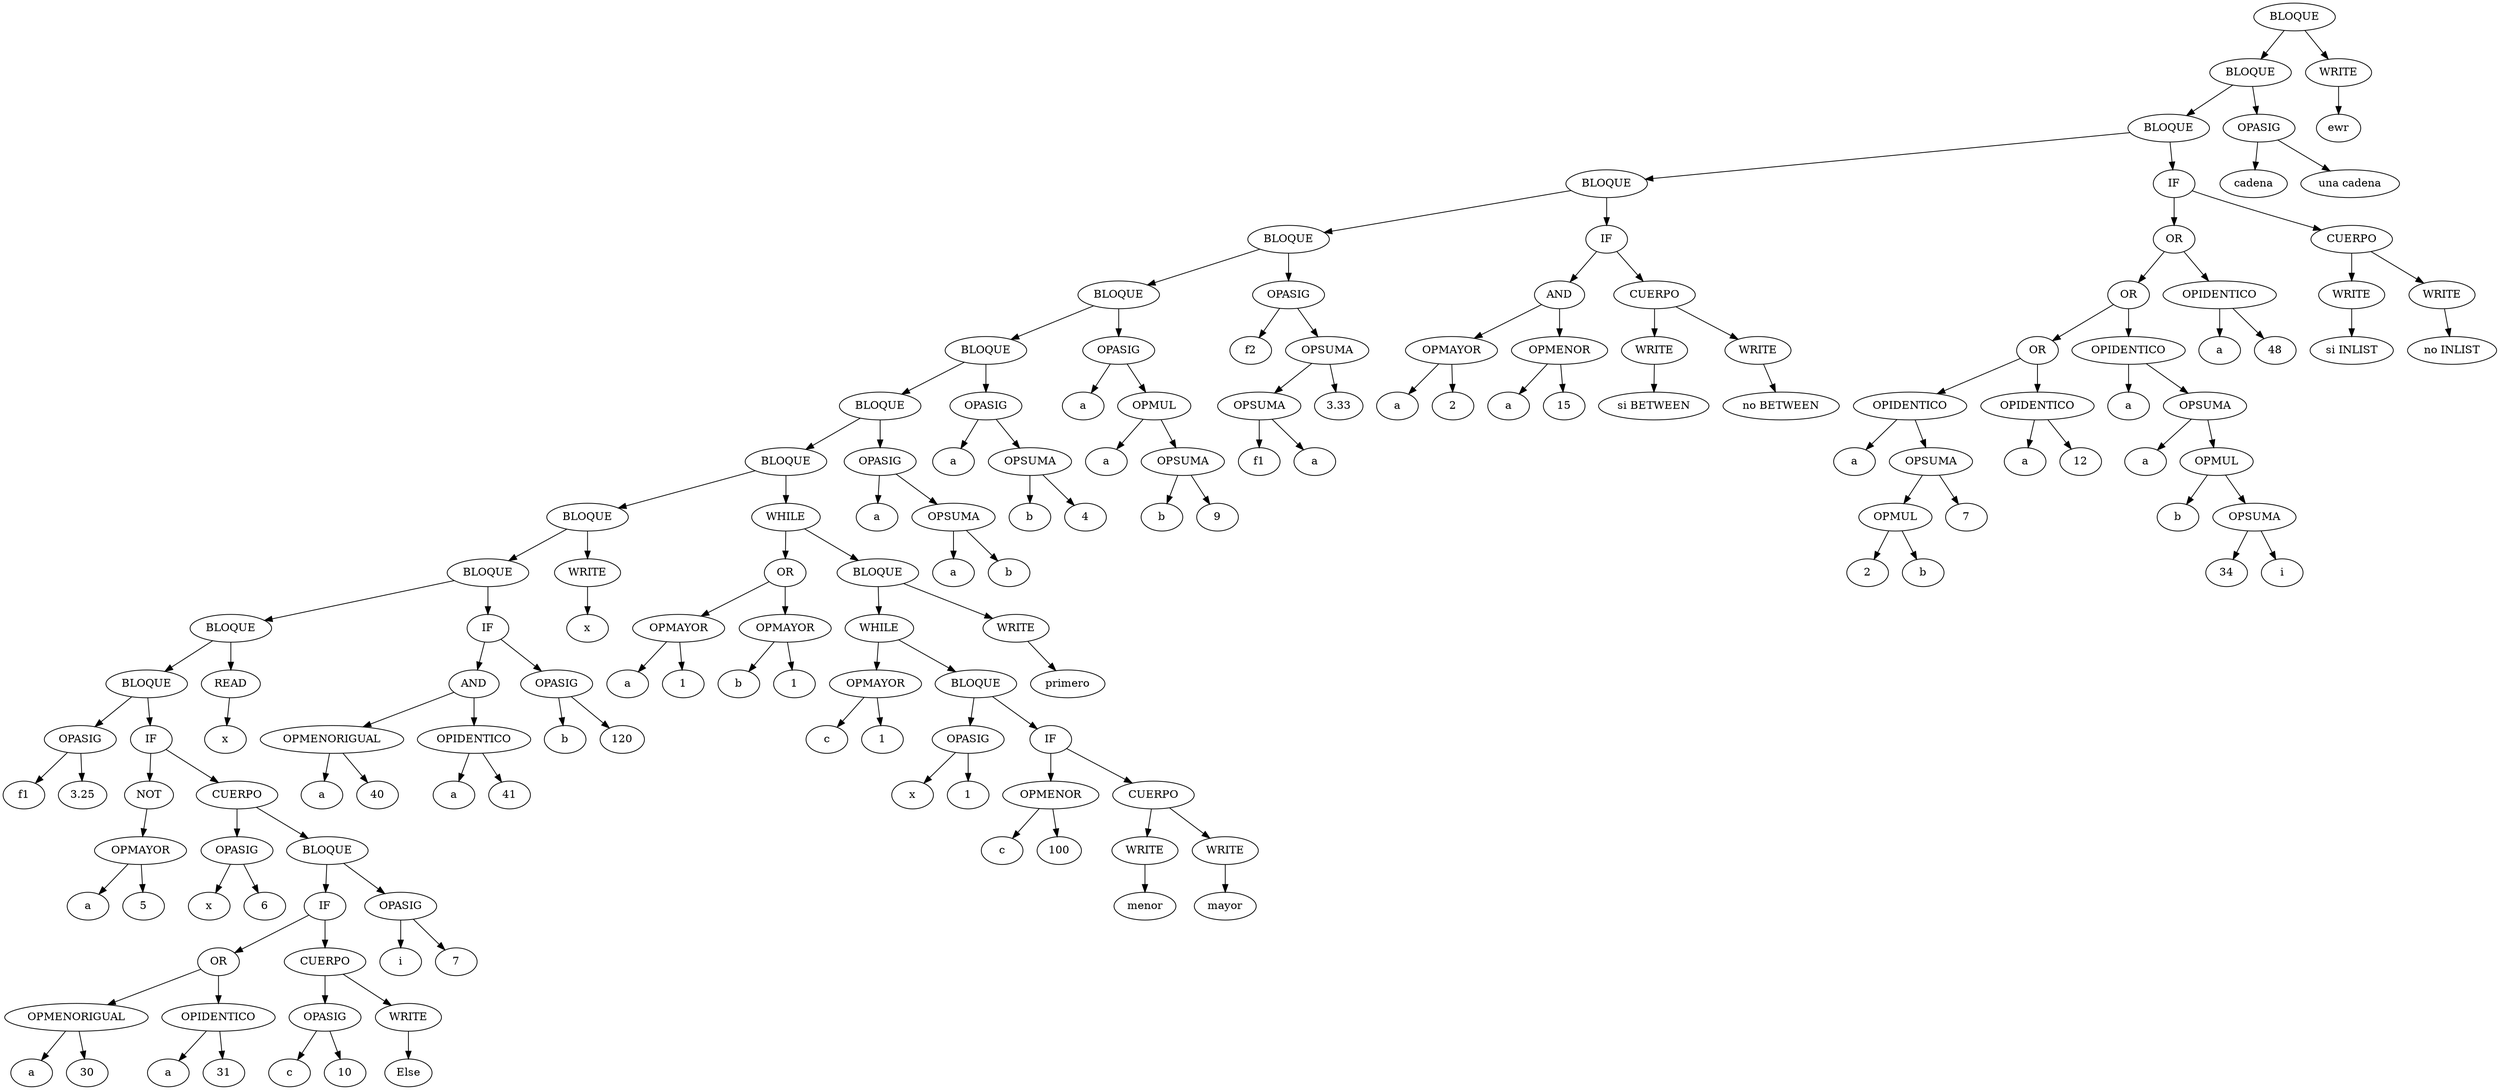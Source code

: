 digraph BST {
x0 [label=<BLOQUE>];
x1 [label=<BLOQUE>];
x0 -> x1;
x3 [label=<BLOQUE>];
x1 -> x3;
x7 [label=<BLOQUE>];
x3 -> x7;
x15 [label=<BLOQUE>];
x7 -> x15;
x31 [label=<BLOQUE>];
x15 -> x31;
x63 [label=<BLOQUE>];
x31 -> x63;
x127 [label=<BLOQUE>];
x63 -> x127;
x255 [label=<BLOQUE>];
x127 -> x255;
x511 [label=<BLOQUE>];
x255 -> x511;
x1023 [label=<BLOQUE>];
x511 -> x1023;
x2047 [label=<BLOQUE>];
x1023 -> x2047;
x4095 [label=<BLOQUE>];
x2047 -> x4095;
x8191 [label=<OPASIG>];
x4095 -> x8191;
x16383 [label=<f1>];
x8191 -> x16383;
x16384 [label=<3.25>];
x8191 -> x16384;
x8192 [label=<IF>];
x4095 -> x8192;
x16385 [label=<NOT>];
x8192 -> x16385;
x32771 [label=<OPMAYOR>];
x16385 -> x32771;
x65543 [label=<a>];
x32771 -> x65543;
x65544 [label=<5>];
x32771 -> x65544;
x16386 [label=<CUERPO>];
x8192 -> x16386;
x32773 [label=<OPASIG>];
x16386 -> x32773;
x65547 [label=<x>];
x32773 -> x65547;
x65548 [label=<6>];
x32773 -> x65548;
x32774 [label=<BLOQUE>];
x16386 -> x32774;
x65549 [label=<IF>];
x32774 -> x65549;
x131099 [label=<OR>];
x65549 -> x131099;
x262199 [label=<OPMENORIGUAL>];
x131099 -> x262199;
x524399 [label=<a>];
x262199 -> x524399;
x524400 [label=<30>];
x262199 -> x524400;
x262200 [label=<OPIDENTICO>];
x131099 -> x262200;
x524401 [label=<a>];
x262200 -> x524401;
x524402 [label=<31>];
x262200 -> x524402;
x131100 [label=<CUERPO>];
x65549 -> x131100;
x262201 [label=<OPASIG>];
x131100 -> x262201;
x524403 [label=<c>];
x262201 -> x524403;
x524404 [label=<10>];
x262201 -> x524404;
x262202 [label=<WRITE>];
x131100 -> x262202;
x524405 [label=<Else>];
x262202 -> x524405;
x65550 [label=<OPASIG>];
x32774 -> x65550;
x131101 [label=<i>];
x65550 -> x131101;
x131102 [label=<7>];
x65550 -> x131102;
x4096 [label=<READ>];
x2047 -> x4096;
x8193 [label=<x>];
x4096 -> x8193;
x2048 [label=<IF>];
x1023 -> x2048;
x4097 [label=<AND>];
x2048 -> x4097;
x8195 [label=<OPMENORIGUAL>];
x4097 -> x8195;
x16391 [label=<a>];
x8195 -> x16391;
x16392 [label=<40>];
x8195 -> x16392;
x8196 [label=<OPIDENTICO>];
x4097 -> x8196;
x16393 [label=<a>];
x8196 -> x16393;
x16394 [label=<41>];
x8196 -> x16394;
x4098 [label=<OPASIG>];
x2048 -> x4098;
x8197 [label=<b>];
x4098 -> x8197;
x8198 [label=<120>];
x4098 -> x8198;
x1024 [label=<WRITE>];
x511 -> x1024;
x2049 [label=<x>];
x1024 -> x2049;
x512 [label=<WHILE>];
x255 -> x512;
x1025 [label=<OR>];
x512 -> x1025;
x2051 [label=<OPMAYOR>];
x1025 -> x2051;
x4103 [label=<a>];
x2051 -> x4103;
x4104 [label=<1>];
x2051 -> x4104;
x2052 [label=<OPMAYOR>];
x1025 -> x2052;
x4105 [label=<b>];
x2052 -> x4105;
x4106 [label=<1>];
x2052 -> x4106;
x1026 [label=<BLOQUE>];
x512 -> x1026;
x2053 [label=<WHILE>];
x1026 -> x2053;
x4107 [label=<OPMAYOR>];
x2053 -> x4107;
x8215 [label=<c>];
x4107 -> x8215;
x8216 [label=<1>];
x4107 -> x8216;
x4108 [label=<BLOQUE>];
x2053 -> x4108;
x8217 [label=<OPASIG>];
x4108 -> x8217;
x16435 [label=<x>];
x8217 -> x16435;
x16436 [label=<1>];
x8217 -> x16436;
x8218 [label=<IF>];
x4108 -> x8218;
x16437 [label=<OPMENOR>];
x8218 -> x16437;
x32875 [label=<c>];
x16437 -> x32875;
x32876 [label=<100>];
x16437 -> x32876;
x16438 [label=<CUERPO>];
x8218 -> x16438;
x32877 [label=<WRITE>];
x16438 -> x32877;
x65755 [label=<menor>];
x32877 -> x65755;
x32878 [label=<WRITE>];
x16438 -> x32878;
x65757 [label=<mayor>];
x32878 -> x65757;
x2054 [label=<WRITE>];
x1026 -> x2054;
x4109 [label=<primero>];
x2054 -> x4109;
x256 [label=<OPASIG>];
x127 -> x256;
x513 [label=<a>];
x256 -> x513;
x514 [label=<OPSUMA>];
x256 -> x514;
x1029 [label=<a>];
x514 -> x1029;
x1030 [label=<b>];
x514 -> x1030;
x128 [label=<OPASIG>];
x63 -> x128;
x257 [label=<a>];
x128 -> x257;
x258 [label=<OPSUMA>];
x128 -> x258;
x517 [label=<b>];
x258 -> x517;
x518 [label=<4>];
x258 -> x518;
x64 [label=<OPASIG>];
x31 -> x64;
x129 [label=<a>];
x64 -> x129;
x130 [label=<OPMUL>];
x64 -> x130;
x261 [label=<a>];
x130 -> x261;
x262 [label=<OPSUMA>];
x130 -> x262;
x525 [label=<b>];
x262 -> x525;
x526 [label=<9>];
x262 -> x526;
x32 [label=<OPASIG>];
x15 -> x32;
x65 [label=<f2>];
x32 -> x65;
x66 [label=<OPSUMA>];
x32 -> x66;
x133 [label=<OPSUMA>];
x66 -> x133;
x267 [label=<f1>];
x133 -> x267;
x268 [label=<a>];
x133 -> x268;
x134 [label=<3.33>];
x66 -> x134;
x16 [label=<IF>];
x7 -> x16;
x33 [label=<AND>];
x16 -> x33;
x67 [label=<OPMAYOR>];
x33 -> x67;
x135 [label=<a>];
x67 -> x135;
x136 [label=<2>];
x67 -> x136;
x68 [label=<OPMENOR>];
x33 -> x68;
x137 [label=<a>];
x68 -> x137;
x138 [label=<15>];
x68 -> x138;
x34 [label=<CUERPO>];
x16 -> x34;
x69 [label=<WRITE>];
x34 -> x69;
x139 [label=<si BETWEEN>];
x69 -> x139;
x70 [label=<WRITE>];
x34 -> x70;
x141 [label=<no BETWEEN>];
x70 -> x141;
x8 [label=<IF>];
x3 -> x8;
x17 [label=<OR>];
x8 -> x17;
x35 [label=<OR>];
x17 -> x35;
x71 [label=<OR>];
x35 -> x71;
x143 [label=<OPIDENTICO>];
x71 -> x143;
x287 [label=<a>];
x143 -> x287;
x288 [label=<OPSUMA>];
x143 -> x288;
x577 [label=<OPMUL>];
x288 -> x577;
x1155 [label=<2>];
x577 -> x1155;
x1156 [label=<b>];
x577 -> x1156;
x578 [label=<7>];
x288 -> x578;
x144 [label=<OPIDENTICO>];
x71 -> x144;
x289 [label=<a>];
x144 -> x289;
x290 [label=<12>];
x144 -> x290;
x72 [label=<OPIDENTICO>];
x35 -> x72;
x145 [label=<a>];
x72 -> x145;
x146 [label=<OPSUMA>];
x72 -> x146;
x293 [label=<a>];
x146 -> x293;
x294 [label=<OPMUL>];
x146 -> x294;
x589 [label=<b>];
x294 -> x589;
x590 [label=<OPSUMA>];
x294 -> x590;
x1181 [label=<34>];
x590 -> x1181;
x1182 [label=<i>];
x590 -> x1182;
x36 [label=<OPIDENTICO>];
x17 -> x36;
x73 [label=<a>];
x36 -> x73;
x74 [label=<48>];
x36 -> x74;
x18 [label=<CUERPO>];
x8 -> x18;
x37 [label=<WRITE>];
x18 -> x37;
x75 [label=<si INLIST>];
x37 -> x75;
x38 [label=<WRITE>];
x18 -> x38;
x77 [label=<no INLIST>];
x38 -> x77;
x4 [label=<OPASIG>];
x1 -> x4;
x9 [label=<cadena>];
x4 -> x9;
x10 [label=<una cadena>];
x4 -> x10;
x2 [label=<WRITE>];
x0 -> x2;
x5 [label=<ewr>];
x2 -> x5;
}